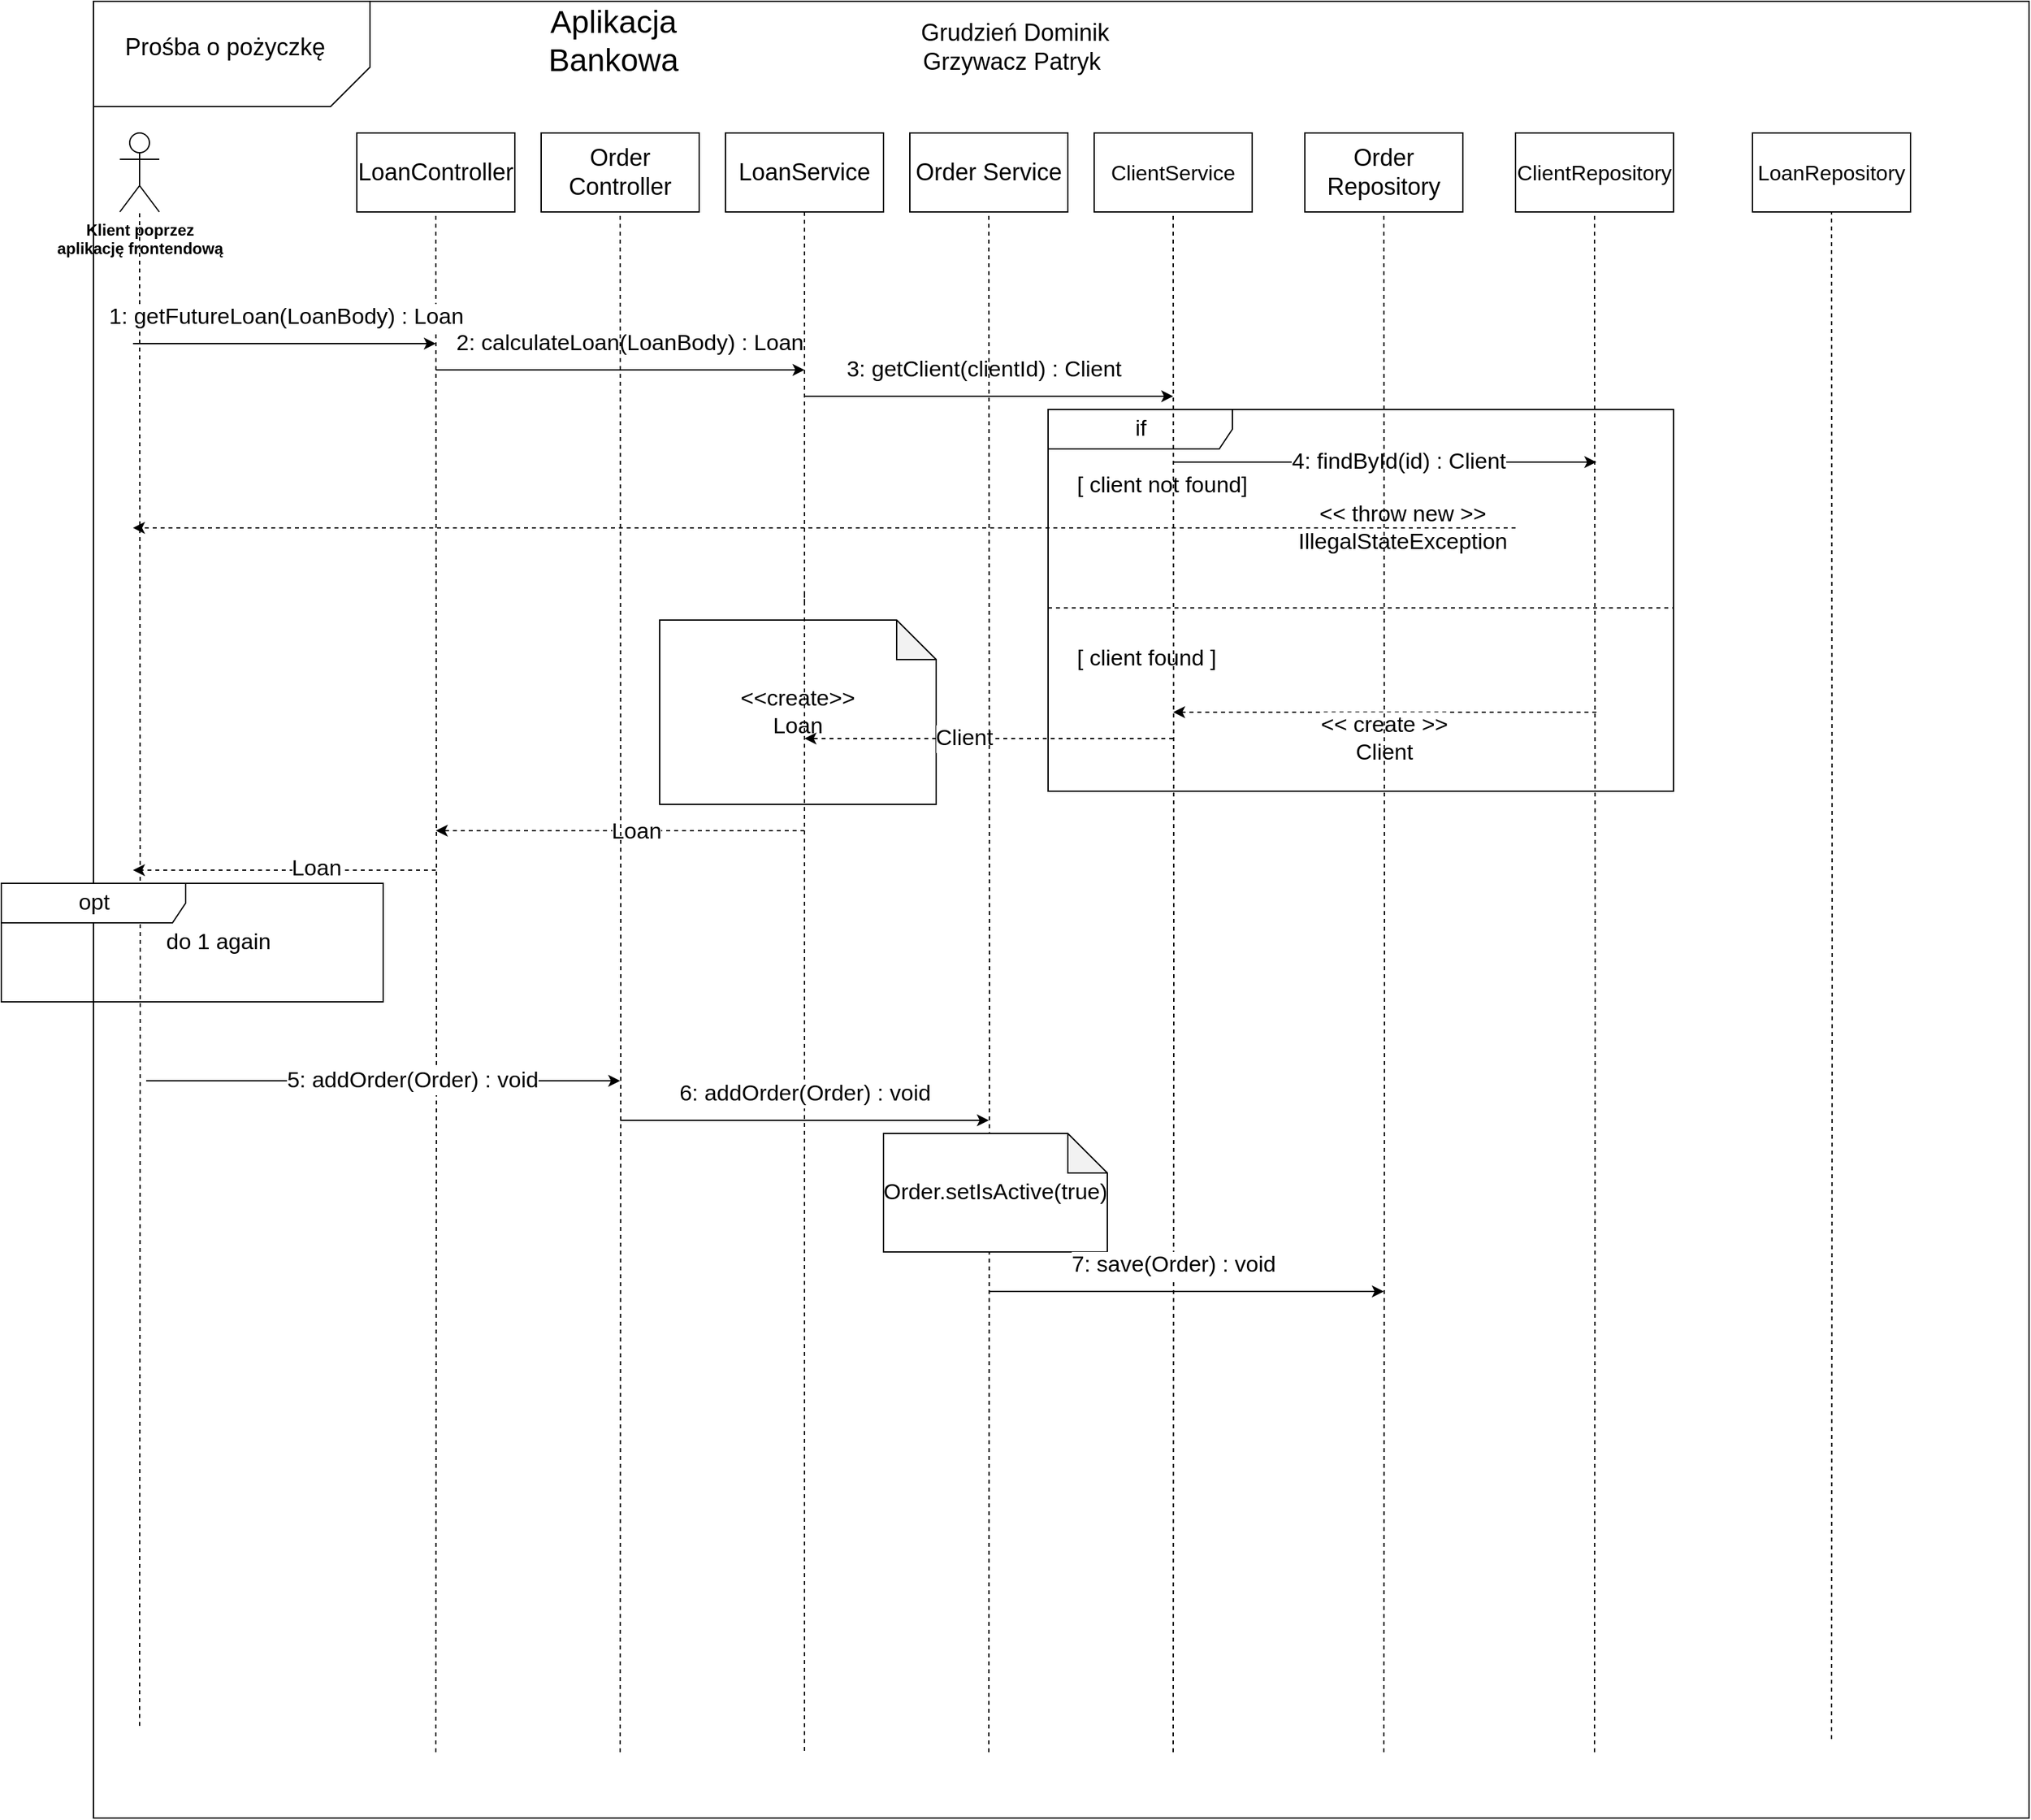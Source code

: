 <mxfile version="15.7.3" type="github">
  <diagram id="WFlPaxDTroaIs2aQFIrb" name="Page-1">
    <mxGraphModel dx="2610" dy="967" grid="1" gridSize="10" guides="1" tooltips="1" connect="1" arrows="1" fold="1" page="1" pageScale="1" pageWidth="827" pageHeight="1169" math="0" shadow="0">
      <root>
        <mxCell id="0" />
        <mxCell id="1" parent="0" />
        <mxCell id="YKj_rYhzv5w7LVihOuEs-4" value="" style="rounded=0;whiteSpace=wrap;html=1;" vertex="1" parent="1">
          <mxGeometry width="1470" height="1380" as="geometry" />
        </mxCell>
        <mxCell id="YKj_rYhzv5w7LVihOuEs-59" value="&amp;lt;&amp;lt;create&amp;gt;&amp;gt;&lt;br&gt;Loan" style="shape=note;whiteSpace=wrap;html=1;backgroundOutline=1;darkOpacity=0.05;fontSize=17;rotation=0;" vertex="1" parent="1">
          <mxGeometry x="430" y="470" width="210" height="140" as="geometry" />
        </mxCell>
        <mxCell id="YKj_rYhzv5w7LVihOuEs-46" value="if" style="shape=umlFrame;tabWidth=110;tabHeight=30;tabPosition=left;html=1;boundedLbl=1;labelInHeader=1;width=140;height=30;fontSize=17;" vertex="1" parent="1">
          <mxGeometry x="725" y="310" width="475" height="290" as="geometry" />
        </mxCell>
        <mxCell id="YKj_rYhzv5w7LVihOuEs-47" value="[ client not found]" style="text;fontSize=17;" vertex="1" parent="YKj_rYhzv5w7LVihOuEs-46">
          <mxGeometry width="100" height="20" relative="1" as="geometry">
            <mxPoint x="20" y="40" as="offset" />
          </mxGeometry>
        </mxCell>
        <mxCell id="YKj_rYhzv5w7LVihOuEs-48" value="[ client found ]" style="line;strokeWidth=1;dashed=1;labelPosition=center;verticalLabelPosition=bottom;align=left;verticalAlign=top;spacingLeft=20;spacingTop=15;fontSize=17;" vertex="1" parent="YKj_rYhzv5w7LVihOuEs-46">
          <mxGeometry y="145" width="475.0" height="11.6" as="geometry" />
        </mxCell>
        <mxCell id="YKj_rYhzv5w7LVihOuEs-40" value="" style="endArrow=classic;html=1;rounded=0;fontSize=17;exitX=0.75;exitY=0;exitDx=0;exitDy=0;" edge="1" parent="YKj_rYhzv5w7LVihOuEs-46" source="YKj_rYhzv5w7LVihOuEs-47">
          <mxGeometry width="50" height="50" relative="1" as="geometry">
            <mxPoint x="111.42" y="40" as="sourcePoint" />
            <mxPoint x="416.358" y="40" as="targetPoint" />
          </mxGeometry>
        </mxCell>
        <mxCell id="YKj_rYhzv5w7LVihOuEs-41" value="4: findById(id) : Client" style="edgeLabel;html=1;align=center;verticalAlign=middle;resizable=0;points=[];fontSize=17;" vertex="1" connectable="0" parent="YKj_rYhzv5w7LVihOuEs-40">
          <mxGeometry x="0.063" relative="1" as="geometry">
            <mxPoint as="offset" />
          </mxGeometry>
        </mxCell>
        <mxCell id="YKj_rYhzv5w7LVihOuEs-53" value="" style="endArrow=classic;html=1;rounded=0;fontSize=17;dashed=1;" edge="1" parent="YKj_rYhzv5w7LVihOuEs-46">
          <mxGeometry width="50" height="50" relative="1" as="geometry">
            <mxPoint x="416.358" y="230" as="sourcePoint" />
            <mxPoint x="95" y="230" as="targetPoint" />
          </mxGeometry>
        </mxCell>
        <mxCell id="YKj_rYhzv5w7LVihOuEs-54" value="&amp;lt;&amp;lt; throw new &amp;gt;&amp;gt;&lt;br&gt;IllegalStateException" style="edgeLabel;html=1;align=center;verticalAlign=middle;resizable=0;points=[];fontSize=17;" vertex="1" connectable="0" parent="YKj_rYhzv5w7LVihOuEs-53">
          <mxGeometry x="-0.106" y="1" relative="1" as="geometry">
            <mxPoint x="-4" y="-141" as="offset" />
          </mxGeometry>
        </mxCell>
        <mxCell id="YKj_rYhzv5w7LVihOuEs-9" value="" style="shape=card;whiteSpace=wrap;html=1;fontSize=18;rotation=90;flipH=1;" vertex="1" parent="1">
          <mxGeometry x="65" y="-65" width="80" height="210" as="geometry" />
        </mxCell>
        <mxCell id="YKj_rYhzv5w7LVihOuEs-1" value="&lt;b&gt;Klient poprzez&lt;br&gt;aplikację frontendową&lt;/b&gt;" style="shape=umlActor;verticalLabelPosition=bottom;verticalAlign=top;html=1;outlineConnect=0;" vertex="1" parent="1">
          <mxGeometry x="20" y="100" width="30" height="60" as="geometry" />
        </mxCell>
        <mxCell id="YKj_rYhzv5w7LVihOuEs-5" value="Aplikacja Bankowa" style="text;html=1;strokeColor=none;fillColor=none;align=center;verticalAlign=middle;whiteSpace=wrap;rounded=0;fontSize=24;" vertex="1" parent="1">
          <mxGeometry x="300" width="190" height="60" as="geometry" />
        </mxCell>
        <mxCell id="YKj_rYhzv5w7LVihOuEs-7" value="Grudzień Dominik&lt;br&gt;Grzywacz Patryk&amp;nbsp;" style="text;html=1;strokeColor=none;fillColor=none;align=center;verticalAlign=middle;whiteSpace=wrap;rounded=0;fontSize=18;" vertex="1" parent="1">
          <mxGeometry x="580" y="12.5" width="240" height="45" as="geometry" />
        </mxCell>
        <mxCell id="YKj_rYhzv5w7LVihOuEs-8" value="Prośba o pożyczkę" style="text;html=1;strokeColor=none;fillColor=none;align=center;verticalAlign=middle;whiteSpace=wrap;rounded=0;fontSize=18;" vertex="1" parent="1">
          <mxGeometry x="10" y="20" width="180" height="30" as="geometry" />
        </mxCell>
        <mxCell id="YKj_rYhzv5w7LVihOuEs-10" value="LoanController" style="rounded=0;whiteSpace=wrap;html=1;fontSize=18;" vertex="1" parent="1">
          <mxGeometry x="200" y="100" width="120" height="60" as="geometry" />
        </mxCell>
        <mxCell id="YKj_rYhzv5w7LVihOuEs-19" style="edgeStyle=orthogonalEdgeStyle;rounded=0;orthogonalLoop=1;jettySize=auto;html=1;exitX=0.5;exitY=1;exitDx=0;exitDy=0;entryX=0.5;entryY=0;entryDx=0;entryDy=0;dashed=1;fontSize=16;endArrow=none;endFill=0;startArrow=none;" edge="1" parent="1">
          <mxGeometry relative="1" as="geometry">
            <mxPoint x="540" y="450" as="sourcePoint" />
            <mxPoint x="540" y="1330" as="targetPoint" />
          </mxGeometry>
        </mxCell>
        <mxCell id="YKj_rYhzv5w7LVihOuEs-11" value="LoanService" style="rounded=0;whiteSpace=wrap;html=1;fontSize=18;" vertex="1" parent="1">
          <mxGeometry x="480" y="100" width="120" height="60" as="geometry" />
        </mxCell>
        <mxCell id="YKj_rYhzv5w7LVihOuEs-12" value="LoanRepository" style="rounded=0;whiteSpace=wrap;html=1;fontSize=16;" vertex="1" parent="1">
          <mxGeometry x="1260" y="100" width="120" height="60" as="geometry" />
        </mxCell>
        <mxCell id="YKj_rYhzv5w7LVihOuEs-17" style="edgeStyle=orthogonalEdgeStyle;rounded=0;orthogonalLoop=1;jettySize=auto;html=1;exitX=0.5;exitY=0;exitDx=0;exitDy=0;entryX=0.5;entryY=1;entryDx=0;entryDy=0;fontSize=16;endArrow=none;endFill=0;dashed=1;" edge="1" parent="1" target="YKj_rYhzv5w7LVihOuEs-10">
          <mxGeometry relative="1" as="geometry">
            <mxPoint x="260" y="1330" as="sourcePoint" />
          </mxGeometry>
        </mxCell>
        <mxCell id="YKj_rYhzv5w7LVihOuEs-21" style="edgeStyle=orthogonalEdgeStyle;rounded=0;orthogonalLoop=1;jettySize=auto;html=1;exitX=0.5;exitY=0;exitDx=0;exitDy=0;entryX=0.5;entryY=1;entryDx=0;entryDy=0;dashed=1;fontSize=16;endArrow=none;endFill=0;" edge="1" parent="1" target="YKj_rYhzv5w7LVihOuEs-12">
          <mxGeometry relative="1" as="geometry">
            <mxPoint x="1320.0" y="1320" as="sourcePoint" />
          </mxGeometry>
        </mxCell>
        <mxCell id="YKj_rYhzv5w7LVihOuEs-25" style="edgeStyle=orthogonalEdgeStyle;rounded=0;orthogonalLoop=1;jettySize=auto;html=1;exitX=0.5;exitY=0;exitDx=0;exitDy=0;dashed=1;fontSize=16;endArrow=none;endFill=0;" edge="1" parent="1" target="YKj_rYhzv5w7LVihOuEs-1">
          <mxGeometry relative="1" as="geometry">
            <mxPoint x="35" y="1310" as="sourcePoint" />
          </mxGeometry>
        </mxCell>
        <mxCell id="YKj_rYhzv5w7LVihOuEs-26" value="" style="endArrow=classic;html=1;rounded=0;fontSize=16;" edge="1" parent="1">
          <mxGeometry width="50" height="50" relative="1" as="geometry">
            <mxPoint x="30" y="260" as="sourcePoint" />
            <mxPoint x="260" y="260" as="targetPoint" />
          </mxGeometry>
        </mxCell>
        <mxCell id="YKj_rYhzv5w7LVihOuEs-29" value="1: getFutureLoan(LoanBody) : Loan" style="edgeLabel;html=1;align=center;verticalAlign=middle;resizable=0;points=[];fontSize=17;" vertex="1" connectable="0" parent="YKj_rYhzv5w7LVihOuEs-26">
          <mxGeometry x="-0.11" y="1" relative="1" as="geometry">
            <mxPoint x="13" y="-19" as="offset" />
          </mxGeometry>
        </mxCell>
        <mxCell id="YKj_rYhzv5w7LVihOuEs-30" value="" style="endArrow=classic;html=1;rounded=0;fontSize=17;" edge="1" parent="1">
          <mxGeometry width="50" height="50" relative="1" as="geometry">
            <mxPoint x="260" y="280" as="sourcePoint" />
            <mxPoint x="540" y="280" as="targetPoint" />
          </mxGeometry>
        </mxCell>
        <mxCell id="YKj_rYhzv5w7LVihOuEs-31" value="2: calculateLoan(LoanBody) : Loan" style="edgeLabel;html=1;align=center;verticalAlign=middle;resizable=0;points=[];fontSize=17;" vertex="1" connectable="0" parent="YKj_rYhzv5w7LVihOuEs-30">
          <mxGeometry x="0.11" y="1" relative="1" as="geometry">
            <mxPoint x="-9" y="-19" as="offset" />
          </mxGeometry>
        </mxCell>
        <mxCell id="YKj_rYhzv5w7LVihOuEs-33" value="ClientService" style="rounded=0;whiteSpace=wrap;html=1;fontSize=16;" vertex="1" parent="1">
          <mxGeometry x="760" y="100" width="120" height="60" as="geometry" />
        </mxCell>
        <mxCell id="YKj_rYhzv5w7LVihOuEs-34" style="edgeStyle=orthogonalEdgeStyle;rounded=0;orthogonalLoop=1;jettySize=auto;html=1;exitX=0.5;exitY=0;exitDx=0;exitDy=0;dashed=1;fontSize=16;endArrow=none;endFill=0;" edge="1" parent="1" target="YKj_rYhzv5w7LVihOuEs-33">
          <mxGeometry relative="1" as="geometry">
            <mxPoint x="820" y="1330" as="sourcePoint" />
          </mxGeometry>
        </mxCell>
        <mxCell id="YKj_rYhzv5w7LVihOuEs-35" value="" style="endArrow=classic;html=1;rounded=0;fontSize=17;" edge="1" parent="1">
          <mxGeometry width="50" height="50" relative="1" as="geometry">
            <mxPoint x="540" y="300" as="sourcePoint" />
            <mxPoint x="820" y="300" as="targetPoint" />
          </mxGeometry>
        </mxCell>
        <mxCell id="YKj_rYhzv5w7LVihOuEs-36" value="3: getClient(clientId) : Client" style="edgeLabel;html=1;align=center;verticalAlign=middle;resizable=0;points=[];fontSize=17;" vertex="1" connectable="0" parent="YKj_rYhzv5w7LVihOuEs-35">
          <mxGeometry x="-0.165" relative="1" as="geometry">
            <mxPoint x="19" y="-20" as="offset" />
          </mxGeometry>
        </mxCell>
        <mxCell id="YKj_rYhzv5w7LVihOuEs-37" value="" style="edgeStyle=orthogonalEdgeStyle;rounded=0;orthogonalLoop=1;jettySize=auto;html=1;exitX=0.5;exitY=1;exitDx=0;exitDy=0;dashed=1;fontSize=16;endArrow=none;endFill=0;" edge="1" parent="1" source="YKj_rYhzv5w7LVihOuEs-11">
          <mxGeometry relative="1" as="geometry">
            <mxPoint x="540" y="160" as="sourcePoint" />
            <mxPoint x="540" y="460" as="targetPoint" />
          </mxGeometry>
        </mxCell>
        <mxCell id="YKj_rYhzv5w7LVihOuEs-38" value="ClientRepository" style="rounded=0;whiteSpace=wrap;html=1;fontSize=16;" vertex="1" parent="1">
          <mxGeometry x="1080" y="100" width="120" height="60" as="geometry" />
        </mxCell>
        <mxCell id="YKj_rYhzv5w7LVihOuEs-39" style="edgeStyle=orthogonalEdgeStyle;rounded=0;orthogonalLoop=1;jettySize=auto;html=1;exitX=0.5;exitY=0;exitDx=0;exitDy=0;entryX=0.5;entryY=1;entryDx=0;entryDy=0;dashed=1;fontSize=16;endArrow=none;endFill=0;" edge="1" parent="1" target="YKj_rYhzv5w7LVihOuEs-38">
          <mxGeometry relative="1" as="geometry">
            <mxPoint x="1140.0" y="1330" as="sourcePoint" />
          </mxGeometry>
        </mxCell>
        <mxCell id="YKj_rYhzv5w7LVihOuEs-50" value="" style="endArrow=classic;html=1;rounded=0;fontSize=17;dashed=1;" edge="1" parent="1">
          <mxGeometry width="50" height="50" relative="1" as="geometry">
            <mxPoint x="1080" y="400" as="sourcePoint" />
            <mxPoint x="30" y="400" as="targetPoint" />
          </mxGeometry>
        </mxCell>
        <mxCell id="YKj_rYhzv5w7LVihOuEs-52" value="&amp;lt;&amp;lt; create &amp;gt;&amp;gt;&lt;br&gt;Client" style="edgeLabel;html=1;align=center;verticalAlign=middle;resizable=0;points=[];fontSize=17;" vertex="1" connectable="0" parent="YKj_rYhzv5w7LVihOuEs-50">
          <mxGeometry x="-0.106" y="1" relative="1" as="geometry">
            <mxPoint x="369" y="159" as="offset" />
          </mxGeometry>
        </mxCell>
        <mxCell id="YKj_rYhzv5w7LVihOuEs-57" value="" style="endArrow=classic;html=1;rounded=0;dashed=1;fontSize=17;" edge="1" parent="1">
          <mxGeometry width="50" height="50" relative="1" as="geometry">
            <mxPoint x="820" y="560" as="sourcePoint" />
            <mxPoint x="540" y="560" as="targetPoint" />
          </mxGeometry>
        </mxCell>
        <mxCell id="YKj_rYhzv5w7LVihOuEs-58" value="Client" style="edgeLabel;html=1;align=center;verticalAlign=middle;resizable=0;points=[];fontSize=17;" vertex="1" connectable="0" parent="YKj_rYhzv5w7LVihOuEs-57">
          <mxGeometry x="0.125" relative="1" as="geometry">
            <mxPoint x="-2" as="offset" />
          </mxGeometry>
        </mxCell>
        <mxCell id="YKj_rYhzv5w7LVihOuEs-61" value="" style="endArrow=classic;html=1;rounded=0;dashed=1;fontSize=17;" edge="1" parent="1">
          <mxGeometry width="50" height="50" relative="1" as="geometry">
            <mxPoint x="540" y="630" as="sourcePoint" />
            <mxPoint x="260" y="630" as="targetPoint" />
          </mxGeometry>
        </mxCell>
        <mxCell id="YKj_rYhzv5w7LVihOuEs-62" value="Loan" style="edgeLabel;html=1;align=center;verticalAlign=middle;resizable=0;points=[];fontSize=17;" vertex="1" connectable="0" parent="YKj_rYhzv5w7LVihOuEs-61">
          <mxGeometry x="-0.082" y="1" relative="1" as="geometry">
            <mxPoint as="offset" />
          </mxGeometry>
        </mxCell>
        <mxCell id="YKj_rYhzv5w7LVihOuEs-63" value="" style="endArrow=classic;html=1;rounded=0;dashed=1;fontSize=17;" edge="1" parent="1">
          <mxGeometry width="50" height="50" relative="1" as="geometry">
            <mxPoint x="260" y="660" as="sourcePoint" />
            <mxPoint x="30" y="660" as="targetPoint" />
            <Array as="points">
              <mxPoint x="150" y="660" />
            </Array>
          </mxGeometry>
        </mxCell>
        <mxCell id="YKj_rYhzv5w7LVihOuEs-64" value="Loan" style="edgeLabel;html=1;align=center;verticalAlign=middle;resizable=0;points=[];fontSize=17;" vertex="1" connectable="0" parent="YKj_rYhzv5w7LVihOuEs-63">
          <mxGeometry x="-0.21" y="-1" relative="1" as="geometry">
            <mxPoint as="offset" />
          </mxGeometry>
        </mxCell>
        <mxCell id="YKj_rYhzv5w7LVihOuEs-73" value="opt" style="shape=umlFrame;tabWidth=110;tabHeight=30;tabPosition=left;html=1;boundedLbl=1;labelInHeader=1;width=140;height=30;fontSize=17;" vertex="1" parent="1">
          <mxGeometry x="-70" y="670" width="290" height="90" as="geometry" />
        </mxCell>
        <mxCell id="YKj_rYhzv5w7LVihOuEs-76" value="do 1 again" style="text;html=1;strokeColor=none;fillColor=none;align=center;verticalAlign=middle;whiteSpace=wrap;rounded=0;fontSize=17;" vertex="1" parent="1">
          <mxGeometry x="-10" y="700" width="210" height="30" as="geometry" />
        </mxCell>
        <mxCell id="YKj_rYhzv5w7LVihOuEs-77" value="Order Controller" style="rounded=0;whiteSpace=wrap;html=1;fontSize=18;" vertex="1" parent="1">
          <mxGeometry x="340" y="100" width="120" height="60" as="geometry" />
        </mxCell>
        <mxCell id="YKj_rYhzv5w7LVihOuEs-78" style="edgeStyle=orthogonalEdgeStyle;rounded=0;orthogonalLoop=1;jettySize=auto;html=1;exitX=0.5;exitY=0;exitDx=0;exitDy=0;entryX=0.5;entryY=1;entryDx=0;entryDy=0;fontSize=16;endArrow=none;endFill=0;dashed=1;" edge="1" parent="1" target="YKj_rYhzv5w7LVihOuEs-77">
          <mxGeometry relative="1" as="geometry">
            <mxPoint x="400" y="1330" as="sourcePoint" />
          </mxGeometry>
        </mxCell>
        <mxCell id="YKj_rYhzv5w7LVihOuEs-79" value="" style="endArrow=classic;html=1;rounded=0;fontSize=17;" edge="1" parent="1">
          <mxGeometry width="50" height="50" relative="1" as="geometry">
            <mxPoint x="40" y="820" as="sourcePoint" />
            <mxPoint x="400" y="820" as="targetPoint" />
          </mxGeometry>
        </mxCell>
        <mxCell id="YKj_rYhzv5w7LVihOuEs-81" value="5: addOrder(Order) : void" style="edgeLabel;html=1;align=center;verticalAlign=middle;resizable=0;points=[];fontSize=17;" vertex="1" connectable="0" parent="YKj_rYhzv5w7LVihOuEs-79">
          <mxGeometry x="0.12" relative="1" as="geometry">
            <mxPoint as="offset" />
          </mxGeometry>
        </mxCell>
        <mxCell id="YKj_rYhzv5w7LVihOuEs-84" value="Order Service" style="rounded=0;whiteSpace=wrap;html=1;fontSize=18;" vertex="1" parent="1">
          <mxGeometry x="620" y="100" width="120" height="60" as="geometry" />
        </mxCell>
        <mxCell id="YKj_rYhzv5w7LVihOuEs-85" style="edgeStyle=orthogonalEdgeStyle;rounded=0;orthogonalLoop=1;jettySize=auto;html=1;exitX=0.5;exitY=0;exitDx=0;exitDy=0;entryX=0.5;entryY=1;entryDx=0;entryDy=0;fontSize=16;endArrow=none;endFill=0;dashed=1;" edge="1" parent="1" target="YKj_rYhzv5w7LVihOuEs-84">
          <mxGeometry relative="1" as="geometry">
            <mxPoint x="680" y="1330" as="sourcePoint" />
          </mxGeometry>
        </mxCell>
        <mxCell id="YKj_rYhzv5w7LVihOuEs-86" value="Order Repository" style="rounded=0;whiteSpace=wrap;html=1;fontSize=18;" vertex="1" parent="1">
          <mxGeometry x="920" y="100" width="120" height="60" as="geometry" />
        </mxCell>
        <mxCell id="YKj_rYhzv5w7LVihOuEs-87" style="edgeStyle=orthogonalEdgeStyle;rounded=0;orthogonalLoop=1;jettySize=auto;html=1;exitX=0.5;exitY=0;exitDx=0;exitDy=0;entryX=0.5;entryY=1;entryDx=0;entryDy=0;fontSize=16;endArrow=none;endFill=0;dashed=1;" edge="1" parent="1" target="YKj_rYhzv5w7LVihOuEs-86">
          <mxGeometry relative="1" as="geometry">
            <mxPoint x="980.0" y="1330" as="sourcePoint" />
          </mxGeometry>
        </mxCell>
        <mxCell id="YKj_rYhzv5w7LVihOuEs-88" value="" style="endArrow=classic;html=1;rounded=0;fontSize=17;" edge="1" parent="1">
          <mxGeometry width="50" height="50" relative="1" as="geometry">
            <mxPoint x="400" y="850" as="sourcePoint" />
            <mxPoint x="680" y="850" as="targetPoint" />
          </mxGeometry>
        </mxCell>
        <mxCell id="YKj_rYhzv5w7LVihOuEs-89" value="6: addOrder(Order) : void" style="edgeLabel;html=1;align=center;verticalAlign=middle;resizable=0;points=[];fontSize=17;" vertex="1" connectable="0" parent="YKj_rYhzv5w7LVihOuEs-88">
          <mxGeometry x="0.347" y="4" relative="1" as="geometry">
            <mxPoint x="-49" y="-16" as="offset" />
          </mxGeometry>
        </mxCell>
        <mxCell id="YKj_rYhzv5w7LVihOuEs-90" value="Order.setIsActive(true)" style="shape=note;whiteSpace=wrap;html=1;backgroundOutline=1;darkOpacity=0.05;fontSize=17;rotation=0;" vertex="1" parent="1">
          <mxGeometry x="600" y="860" width="170" height="90" as="geometry" />
        </mxCell>
        <mxCell id="YKj_rYhzv5w7LVihOuEs-91" value="" style="endArrow=classic;html=1;rounded=0;fontSize=17;" edge="1" parent="1">
          <mxGeometry width="50" height="50" relative="1" as="geometry">
            <mxPoint x="680" y="980" as="sourcePoint" />
            <mxPoint x="980" y="980" as="targetPoint" />
          </mxGeometry>
        </mxCell>
        <mxCell id="YKj_rYhzv5w7LVihOuEs-92" value="7: save(Order) : void" style="edgeLabel;html=1;align=center;verticalAlign=middle;resizable=0;points=[];fontSize=17;" vertex="1" connectable="0" parent="YKj_rYhzv5w7LVihOuEs-91">
          <mxGeometry x="-0.249" y="2" relative="1" as="geometry">
            <mxPoint x="27" y="-18" as="offset" />
          </mxGeometry>
        </mxCell>
      </root>
    </mxGraphModel>
  </diagram>
</mxfile>
